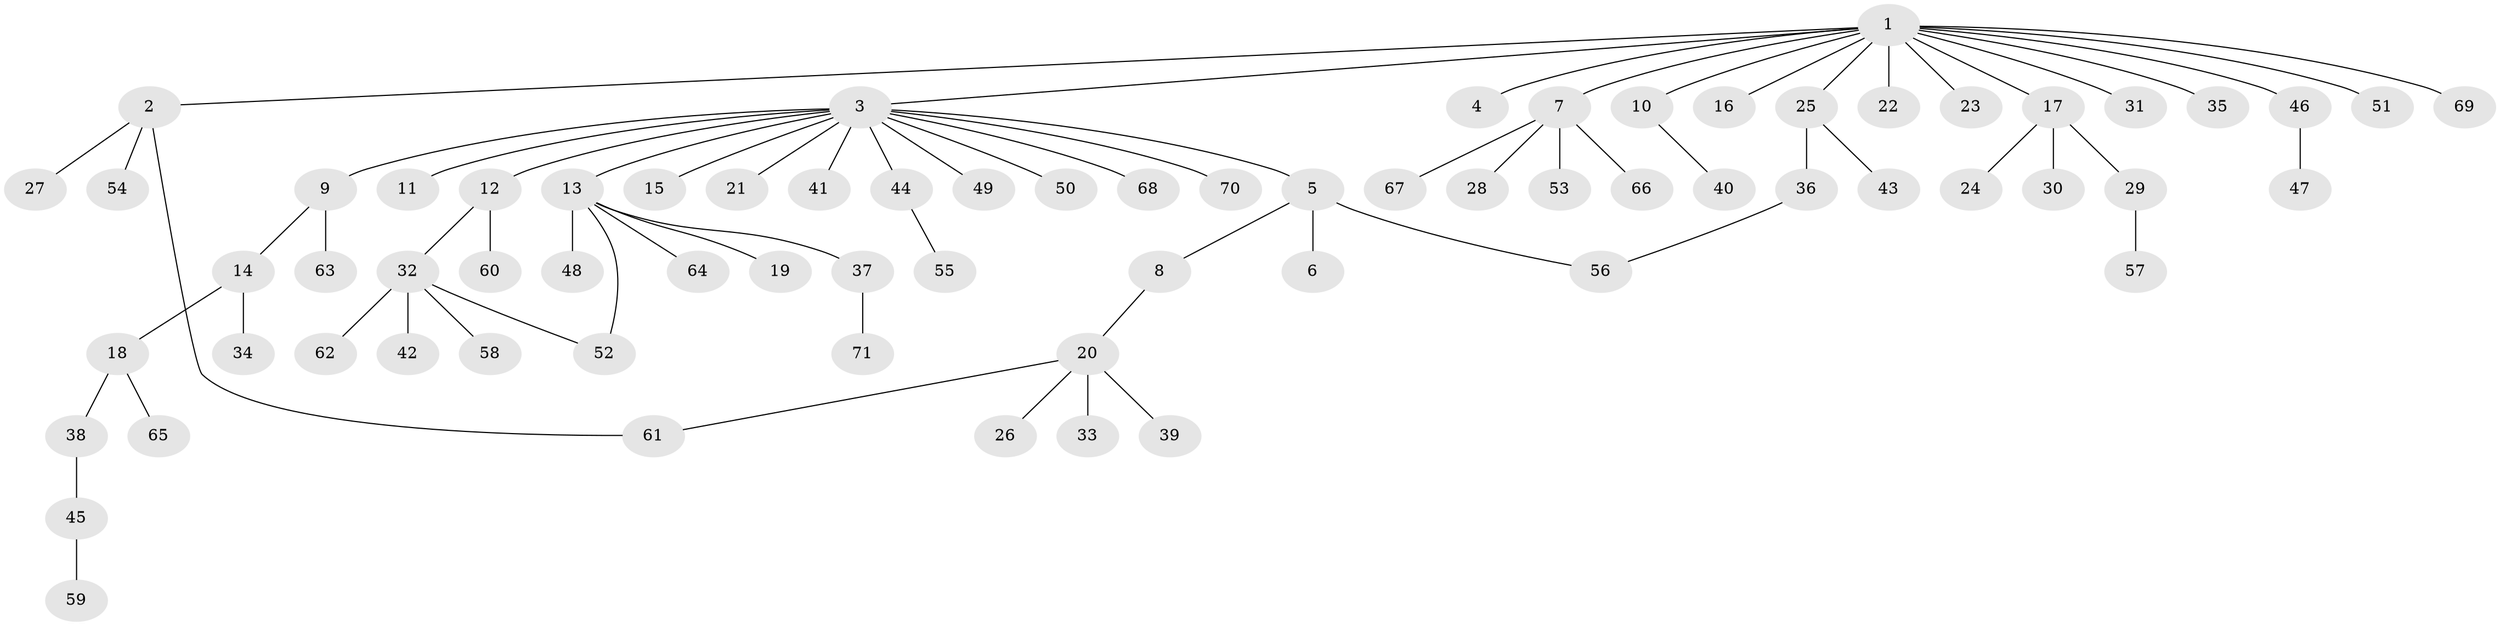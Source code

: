 // coarse degree distribution, {14: 0.02, 3: 0.06, 13: 0.02, 4: 0.06, 2: 0.2, 1: 0.62, 5: 0.02}
// Generated by graph-tools (version 1.1) at 2025/50/03/04/25 22:50:20]
// undirected, 71 vertices, 73 edges
graph export_dot {
  node [color=gray90,style=filled];
  1;
  2;
  3;
  4;
  5;
  6;
  7;
  8;
  9;
  10;
  11;
  12;
  13;
  14;
  15;
  16;
  17;
  18;
  19;
  20;
  21;
  22;
  23;
  24;
  25;
  26;
  27;
  28;
  29;
  30;
  31;
  32;
  33;
  34;
  35;
  36;
  37;
  38;
  39;
  40;
  41;
  42;
  43;
  44;
  45;
  46;
  47;
  48;
  49;
  50;
  51;
  52;
  53;
  54;
  55;
  56;
  57;
  58;
  59;
  60;
  61;
  62;
  63;
  64;
  65;
  66;
  67;
  68;
  69;
  70;
  71;
  1 -- 2;
  1 -- 3;
  1 -- 4;
  1 -- 7;
  1 -- 10;
  1 -- 16;
  1 -- 17;
  1 -- 22;
  1 -- 23;
  1 -- 25;
  1 -- 31;
  1 -- 35;
  1 -- 46;
  1 -- 51;
  1 -- 69;
  2 -- 27;
  2 -- 54;
  2 -- 61;
  3 -- 5;
  3 -- 9;
  3 -- 11;
  3 -- 12;
  3 -- 13;
  3 -- 15;
  3 -- 21;
  3 -- 41;
  3 -- 44;
  3 -- 49;
  3 -- 50;
  3 -- 68;
  3 -- 70;
  5 -- 6;
  5 -- 8;
  5 -- 56;
  7 -- 28;
  7 -- 53;
  7 -- 66;
  7 -- 67;
  8 -- 20;
  9 -- 14;
  9 -- 63;
  10 -- 40;
  12 -- 32;
  12 -- 60;
  13 -- 19;
  13 -- 37;
  13 -- 48;
  13 -- 52;
  13 -- 64;
  14 -- 18;
  14 -- 34;
  17 -- 24;
  17 -- 29;
  17 -- 30;
  18 -- 38;
  18 -- 65;
  20 -- 26;
  20 -- 33;
  20 -- 39;
  20 -- 61;
  25 -- 36;
  25 -- 43;
  29 -- 57;
  32 -- 42;
  32 -- 52;
  32 -- 58;
  32 -- 62;
  36 -- 56;
  37 -- 71;
  38 -- 45;
  44 -- 55;
  45 -- 59;
  46 -- 47;
}
